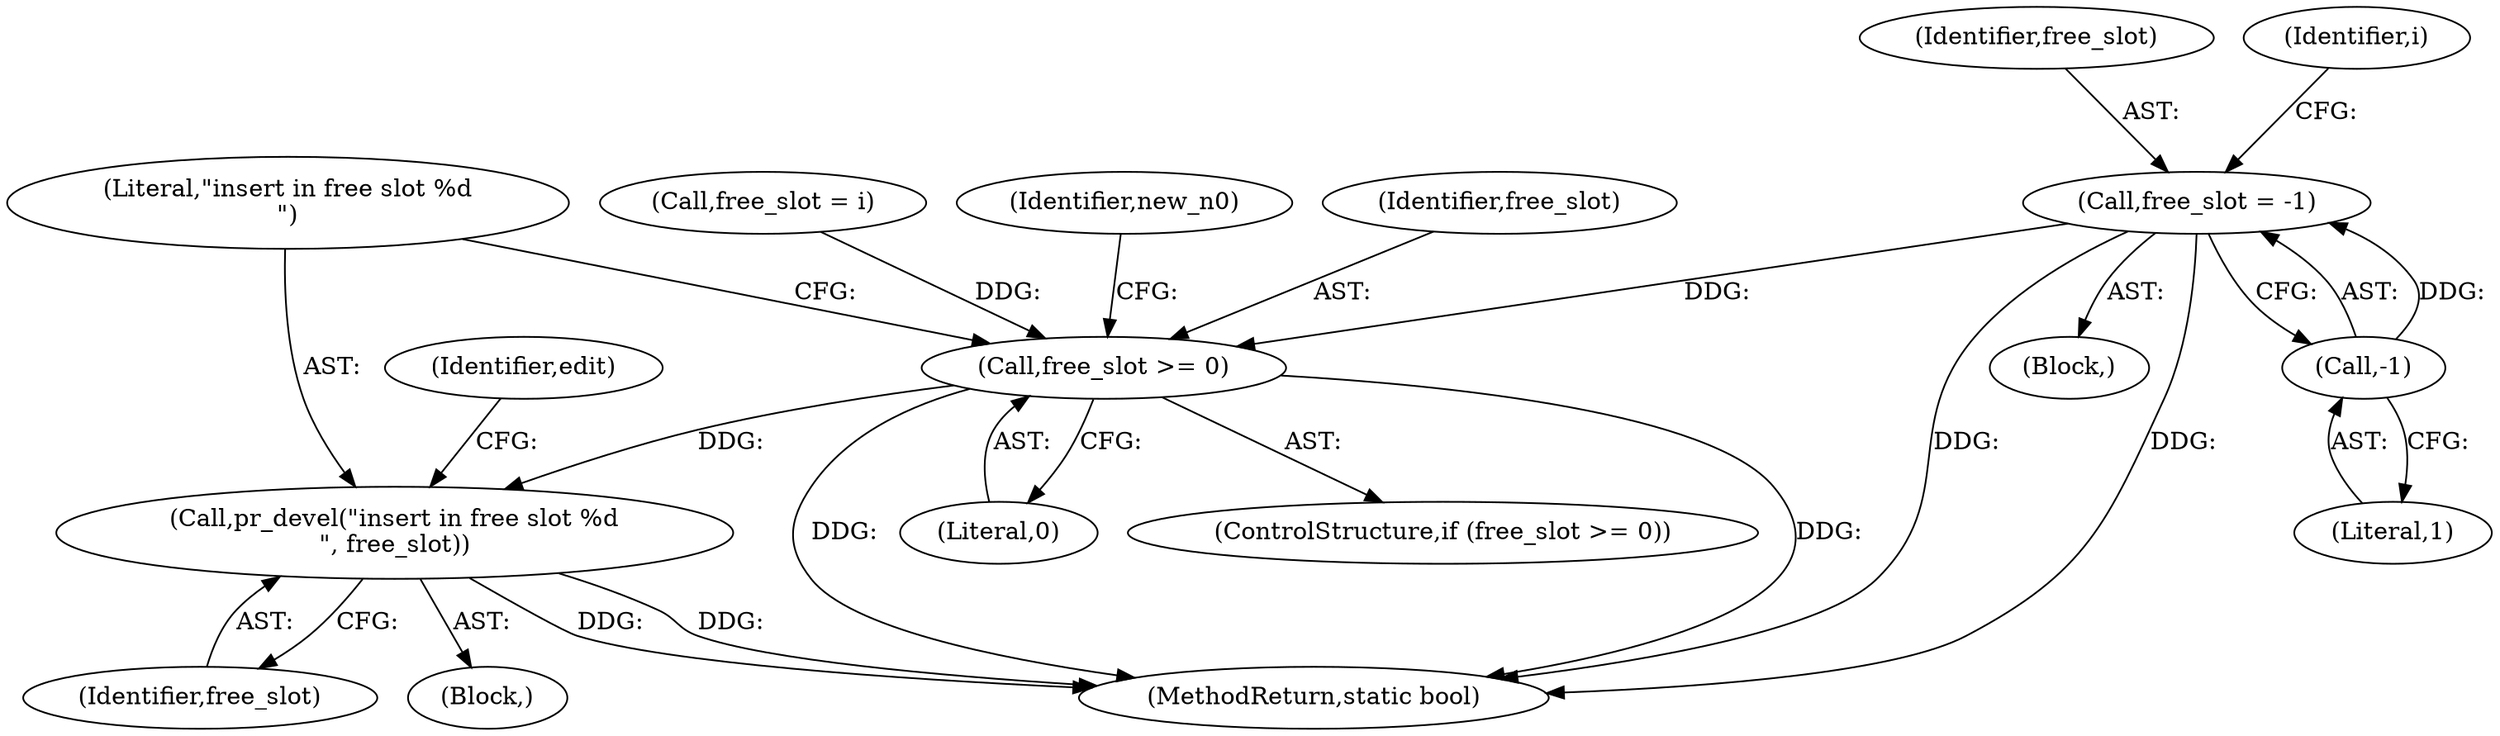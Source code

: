 digraph "0_linux_ea6789980fdaa610d7eb63602c746bf6ec70cd2b@API" {
"1000170" [label="(Call,free_slot = -1)"];
"1000172" [label="(Call,-1)"];
"1000236" [label="(Call,free_slot >= 0)"];
"1000240" [label="(Call,pr_devel(\"insert in free slot %d\n\", free_slot))"];
"1000236" [label="(Call,free_slot >= 0)"];
"1000170" [label="(Call,free_slot = -1)"];
"1001251" [label="(MethodReturn,static bool)"];
"1000171" [label="(Identifier,free_slot)"];
"1000238" [label="(Literal,0)"];
"1000237" [label="(Identifier,free_slot)"];
"1000242" [label="(Identifier,free_slot)"];
"1000173" [label="(Literal,1)"];
"1000122" [label="(Block,)"];
"1000172" [label="(Call,-1)"];
"1000195" [label="(Call,free_slot = i)"];
"1000264" [label="(Identifier,new_n0)"];
"1000241" [label="(Literal,\"insert in free slot %d\n\")"];
"1000239" [label="(Block,)"];
"1000245" [label="(Identifier,edit)"];
"1000176" [label="(Identifier,i)"];
"1000240" [label="(Call,pr_devel(\"insert in free slot %d\n\", free_slot))"];
"1000235" [label="(ControlStructure,if (free_slot >= 0))"];
"1000170" -> "1000122"  [label="AST: "];
"1000170" -> "1000172"  [label="CFG: "];
"1000171" -> "1000170"  [label="AST: "];
"1000172" -> "1000170"  [label="AST: "];
"1000176" -> "1000170"  [label="CFG: "];
"1000170" -> "1001251"  [label="DDG: "];
"1000170" -> "1001251"  [label="DDG: "];
"1000172" -> "1000170"  [label="DDG: "];
"1000170" -> "1000236"  [label="DDG: "];
"1000172" -> "1000173"  [label="CFG: "];
"1000173" -> "1000172"  [label="AST: "];
"1000236" -> "1000235"  [label="AST: "];
"1000236" -> "1000238"  [label="CFG: "];
"1000237" -> "1000236"  [label="AST: "];
"1000238" -> "1000236"  [label="AST: "];
"1000241" -> "1000236"  [label="CFG: "];
"1000264" -> "1000236"  [label="CFG: "];
"1000236" -> "1001251"  [label="DDG: "];
"1000236" -> "1001251"  [label="DDG: "];
"1000195" -> "1000236"  [label="DDG: "];
"1000236" -> "1000240"  [label="DDG: "];
"1000240" -> "1000239"  [label="AST: "];
"1000240" -> "1000242"  [label="CFG: "];
"1000241" -> "1000240"  [label="AST: "];
"1000242" -> "1000240"  [label="AST: "];
"1000245" -> "1000240"  [label="CFG: "];
"1000240" -> "1001251"  [label="DDG: "];
"1000240" -> "1001251"  [label="DDG: "];
}
